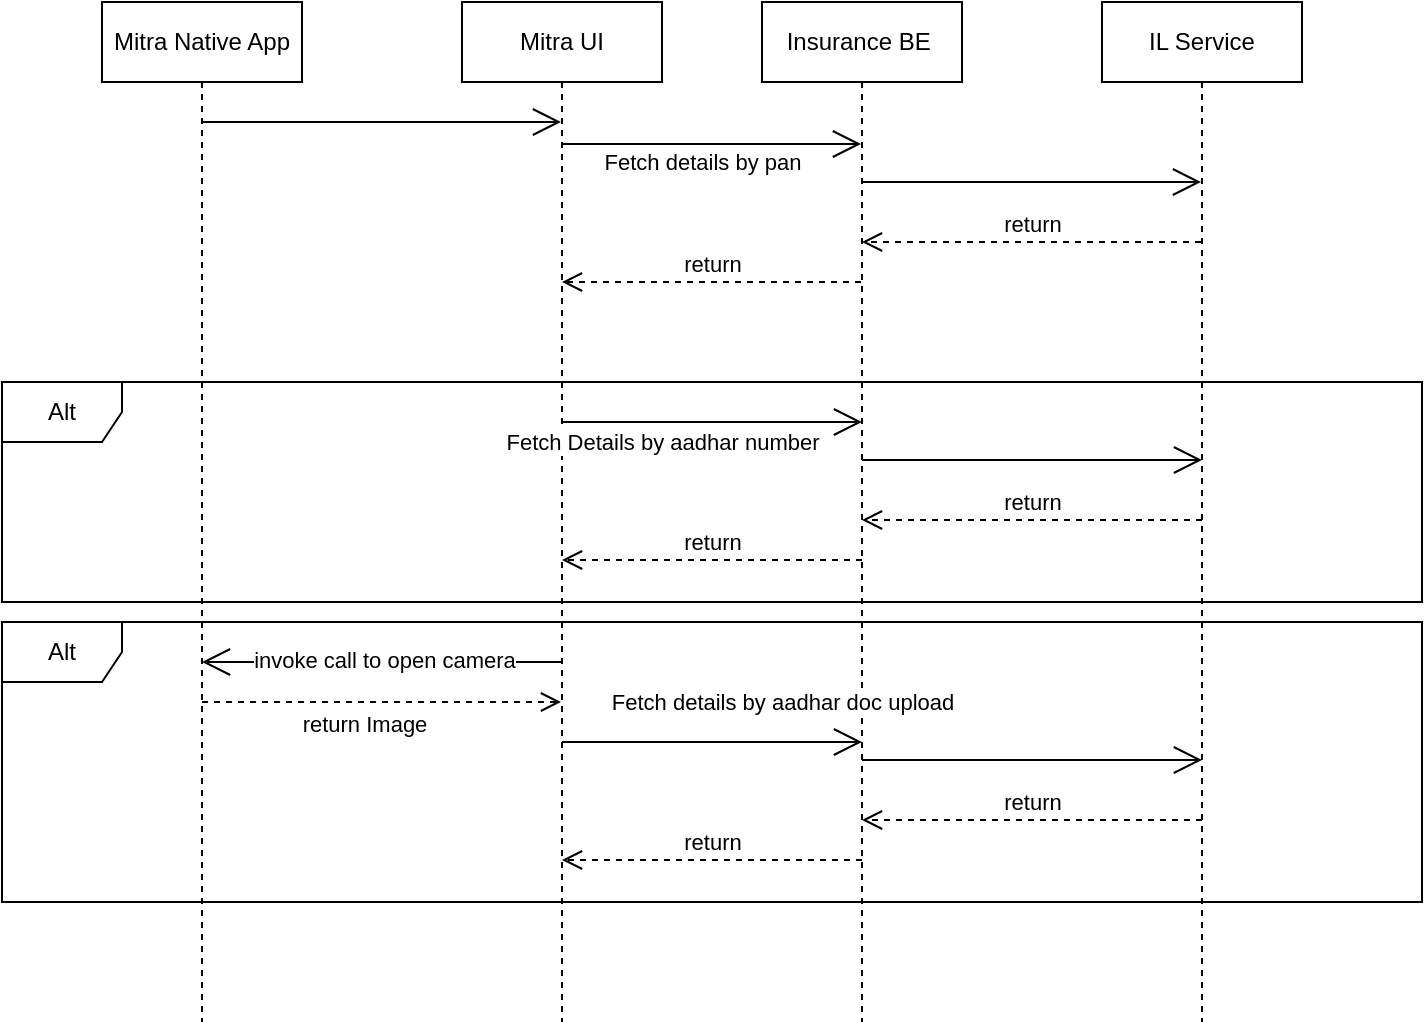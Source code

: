 <mxfile version="21.3.2" type="github">
  <diagram name="Page-1" id="nM72WajhEa3cOTkmUVcP">
    <mxGraphModel dx="1194" dy="648" grid="1" gridSize="10" guides="1" tooltips="1" connect="1" arrows="1" fold="1" page="1" pageScale="1" pageWidth="850" pageHeight="1100" math="0" shadow="0">
      <root>
        <mxCell id="0" />
        <mxCell id="1" parent="0" />
        <mxCell id="abmXcivrycV-v_4Pk3xf-1" value="Mitra Native App" style="shape=umlLifeline;perimeter=lifelinePerimeter;whiteSpace=wrap;html=1;container=1;dropTarget=0;collapsible=0;recursiveResize=0;outlineConnect=0;portConstraint=eastwest;newEdgeStyle={&quot;edgeStyle&quot;:&quot;elbowEdgeStyle&quot;,&quot;elbow&quot;:&quot;vertical&quot;,&quot;curved&quot;:0,&quot;rounded&quot;:0};" vertex="1" parent="1">
          <mxGeometry x="90" y="50" width="100" height="510" as="geometry" />
        </mxCell>
        <mxCell id="abmXcivrycV-v_4Pk3xf-2" value="Mitra UI" style="shape=umlLifeline;perimeter=lifelinePerimeter;whiteSpace=wrap;html=1;container=1;dropTarget=0;collapsible=0;recursiveResize=0;outlineConnect=0;portConstraint=eastwest;newEdgeStyle={&quot;edgeStyle&quot;:&quot;elbowEdgeStyle&quot;,&quot;elbow&quot;:&quot;vertical&quot;,&quot;curved&quot;:0,&quot;rounded&quot;:0};" vertex="1" parent="1">
          <mxGeometry x="270" y="50" width="100" height="510" as="geometry" />
        </mxCell>
        <mxCell id="abmXcivrycV-v_4Pk3xf-3" value="Insurance BE&amp;nbsp;" style="shape=umlLifeline;perimeter=lifelinePerimeter;whiteSpace=wrap;html=1;container=1;dropTarget=0;collapsible=0;recursiveResize=0;outlineConnect=0;portConstraint=eastwest;newEdgeStyle={&quot;edgeStyle&quot;:&quot;elbowEdgeStyle&quot;,&quot;elbow&quot;:&quot;vertical&quot;,&quot;curved&quot;:0,&quot;rounded&quot;:0};" vertex="1" parent="1">
          <mxGeometry x="420" y="50" width="100" height="510" as="geometry" />
        </mxCell>
        <mxCell id="abmXcivrycV-v_4Pk3xf-4" value="IL Service" style="shape=umlLifeline;perimeter=lifelinePerimeter;whiteSpace=wrap;html=1;container=1;dropTarget=0;collapsible=0;recursiveResize=0;outlineConnect=0;portConstraint=eastwest;newEdgeStyle={&quot;edgeStyle&quot;:&quot;elbowEdgeStyle&quot;,&quot;elbow&quot;:&quot;vertical&quot;,&quot;curved&quot;:0,&quot;rounded&quot;:0};" vertex="1" parent="1">
          <mxGeometry x="590" y="50" width="100" height="510" as="geometry" />
        </mxCell>
        <mxCell id="abmXcivrycV-v_4Pk3xf-5" value="" style="endArrow=open;endFill=1;endSize=12;html=1;rounded=0;" edge="1" parent="1" target="abmXcivrycV-v_4Pk3xf-3">
          <mxGeometry width="160" relative="1" as="geometry">
            <mxPoint x="320" y="121" as="sourcePoint" />
            <mxPoint x="500" y="340" as="targetPoint" />
          </mxGeometry>
        </mxCell>
        <mxCell id="abmXcivrycV-v_4Pk3xf-26" value="Fetch details by pan" style="edgeLabel;html=1;align=center;verticalAlign=middle;resizable=0;points=[];" vertex="1" connectable="0" parent="abmXcivrycV-v_4Pk3xf-5">
          <mxGeometry x="-0.411" y="-2" relative="1" as="geometry">
            <mxPoint x="26" y="7" as="offset" />
          </mxGeometry>
        </mxCell>
        <mxCell id="abmXcivrycV-v_4Pk3xf-6" value="" style="endArrow=open;endFill=1;endSize=12;html=1;rounded=0;" edge="1" parent="1" source="abmXcivrycV-v_4Pk3xf-1" target="abmXcivrycV-v_4Pk3xf-2">
          <mxGeometry width="160" relative="1" as="geometry">
            <mxPoint x="340" y="340" as="sourcePoint" />
            <mxPoint x="500" y="340" as="targetPoint" />
            <Array as="points">
              <mxPoint x="230" y="110" />
            </Array>
          </mxGeometry>
        </mxCell>
        <mxCell id="abmXcivrycV-v_4Pk3xf-7" value="" style="endArrow=open;endFill=1;endSize=12;html=1;rounded=0;" edge="1" parent="1" source="abmXcivrycV-v_4Pk3xf-3" target="abmXcivrycV-v_4Pk3xf-4">
          <mxGeometry width="160" relative="1" as="geometry">
            <mxPoint x="340" y="340" as="sourcePoint" />
            <mxPoint x="500" y="340" as="targetPoint" />
            <Array as="points">
              <mxPoint x="560" y="140" />
            </Array>
          </mxGeometry>
        </mxCell>
        <mxCell id="abmXcivrycV-v_4Pk3xf-9" value="return" style="html=1;verticalAlign=bottom;endArrow=open;dashed=1;endSize=8;edgeStyle=elbowEdgeStyle;elbow=vertical;curved=0;rounded=0;" edge="1" parent="1" source="abmXcivrycV-v_4Pk3xf-3" target="abmXcivrycV-v_4Pk3xf-2">
          <mxGeometry relative="1" as="geometry">
            <mxPoint x="460" y="340" as="sourcePoint" />
            <mxPoint x="380" y="340" as="targetPoint" />
            <Array as="points">
              <mxPoint x="400" y="190" />
            </Array>
          </mxGeometry>
        </mxCell>
        <mxCell id="abmXcivrycV-v_4Pk3xf-10" value="return" style="html=1;verticalAlign=bottom;endArrow=open;dashed=1;endSize=8;edgeStyle=elbowEdgeStyle;elbow=vertical;curved=0;rounded=0;" edge="1" parent="1" source="abmXcivrycV-v_4Pk3xf-4" target="abmXcivrycV-v_4Pk3xf-3">
          <mxGeometry relative="1" as="geometry">
            <mxPoint x="460" y="340" as="sourcePoint" />
            <mxPoint x="380" y="340" as="targetPoint" />
            <Array as="points">
              <mxPoint x="560" y="170" />
            </Array>
          </mxGeometry>
        </mxCell>
        <mxCell id="abmXcivrycV-v_4Pk3xf-11" value="Alt" style="shape=umlFrame;whiteSpace=wrap;html=1;pointerEvents=0;" vertex="1" parent="1">
          <mxGeometry x="40" y="240" width="710" height="110" as="geometry" />
        </mxCell>
        <mxCell id="abmXcivrycV-v_4Pk3xf-12" value="" style="endArrow=open;endFill=1;endSize=12;html=1;rounded=0;" edge="1" parent="1">
          <mxGeometry width="160" relative="1" as="geometry">
            <mxPoint x="320" y="260" as="sourcePoint" />
            <mxPoint x="470" y="260" as="targetPoint" />
          </mxGeometry>
        </mxCell>
        <mxCell id="abmXcivrycV-v_4Pk3xf-25" value="Fetch Details by aadhar number" style="edgeLabel;html=1;align=center;verticalAlign=middle;resizable=0;points=[];" vertex="1" connectable="0" parent="abmXcivrycV-v_4Pk3xf-12">
          <mxGeometry x="-0.307" relative="1" as="geometry">
            <mxPoint x="-2" y="10" as="offset" />
          </mxGeometry>
        </mxCell>
        <mxCell id="abmXcivrycV-v_4Pk3xf-13" value="" style="endArrow=open;endFill=1;endSize=12;html=1;rounded=0;" edge="1" parent="1">
          <mxGeometry width="160" relative="1" as="geometry">
            <mxPoint x="470" y="279" as="sourcePoint" />
            <mxPoint x="640" y="279" as="targetPoint" />
            <Array as="points">
              <mxPoint x="560" y="279" />
            </Array>
          </mxGeometry>
        </mxCell>
        <mxCell id="abmXcivrycV-v_4Pk3xf-14" value="return" style="html=1;verticalAlign=bottom;endArrow=open;dashed=1;endSize=8;edgeStyle=elbowEdgeStyle;elbow=vertical;curved=0;rounded=0;" edge="1" parent="1">
          <mxGeometry relative="1" as="geometry">
            <mxPoint x="470" y="329" as="sourcePoint" />
            <mxPoint x="320" y="329" as="targetPoint" />
            <Array as="points">
              <mxPoint x="400" y="329" />
            </Array>
          </mxGeometry>
        </mxCell>
        <mxCell id="abmXcivrycV-v_4Pk3xf-15" value="return" style="html=1;verticalAlign=bottom;endArrow=open;dashed=1;endSize=8;edgeStyle=elbowEdgeStyle;elbow=vertical;curved=0;rounded=0;" edge="1" parent="1">
          <mxGeometry relative="1" as="geometry">
            <mxPoint x="640" y="309" as="sourcePoint" />
            <mxPoint x="470" y="309" as="targetPoint" />
            <Array as="points">
              <mxPoint x="560" y="309" />
            </Array>
          </mxGeometry>
        </mxCell>
        <mxCell id="abmXcivrycV-v_4Pk3xf-16" value="Alt" style="shape=umlFrame;whiteSpace=wrap;html=1;pointerEvents=0;" vertex="1" parent="1">
          <mxGeometry x="40" y="360" width="710" height="140" as="geometry" />
        </mxCell>
        <mxCell id="abmXcivrycV-v_4Pk3xf-17" value="" style="endArrow=open;endFill=1;endSize=12;html=1;rounded=0;" edge="1" parent="1">
          <mxGeometry width="160" relative="1" as="geometry">
            <mxPoint x="320" y="420" as="sourcePoint" />
            <mxPoint x="470" y="420" as="targetPoint" />
          </mxGeometry>
        </mxCell>
        <mxCell id="abmXcivrycV-v_4Pk3xf-27" value="Fetch details by aadhar doc upload" style="edgeLabel;html=1;align=center;verticalAlign=middle;resizable=0;points=[];" vertex="1" connectable="0" parent="abmXcivrycV-v_4Pk3xf-17">
          <mxGeometry x="-0.36" y="1" relative="1" as="geometry">
            <mxPoint x="62" y="-19" as="offset" />
          </mxGeometry>
        </mxCell>
        <mxCell id="abmXcivrycV-v_4Pk3xf-18" value="" style="endArrow=open;endFill=1;endSize=12;html=1;rounded=0;" edge="1" parent="1">
          <mxGeometry width="160" relative="1" as="geometry">
            <mxPoint x="470" y="429" as="sourcePoint" />
            <mxPoint x="640" y="429" as="targetPoint" />
            <Array as="points">
              <mxPoint x="560" y="429" />
            </Array>
          </mxGeometry>
        </mxCell>
        <mxCell id="abmXcivrycV-v_4Pk3xf-19" value="return" style="html=1;verticalAlign=bottom;endArrow=open;dashed=1;endSize=8;edgeStyle=elbowEdgeStyle;elbow=vertical;curved=0;rounded=0;" edge="1" parent="1">
          <mxGeometry relative="1" as="geometry">
            <mxPoint x="470" y="479" as="sourcePoint" />
            <mxPoint x="320" y="479" as="targetPoint" />
            <Array as="points">
              <mxPoint x="400" y="479" />
            </Array>
          </mxGeometry>
        </mxCell>
        <mxCell id="abmXcivrycV-v_4Pk3xf-20" value="return" style="html=1;verticalAlign=bottom;endArrow=open;dashed=1;endSize=8;edgeStyle=elbowEdgeStyle;elbow=vertical;curved=0;rounded=0;" edge="1" parent="1">
          <mxGeometry relative="1" as="geometry">
            <mxPoint x="640" y="459" as="sourcePoint" />
            <mxPoint x="470" y="459" as="targetPoint" />
            <Array as="points">
              <mxPoint x="560" y="459" />
            </Array>
          </mxGeometry>
        </mxCell>
        <mxCell id="abmXcivrycV-v_4Pk3xf-21" value="" style="endArrow=open;endFill=1;endSize=12;html=1;rounded=0;" edge="1" parent="1" source="abmXcivrycV-v_4Pk3xf-2" target="abmXcivrycV-v_4Pk3xf-1">
          <mxGeometry width="160" relative="1" as="geometry">
            <mxPoint x="340" y="340" as="sourcePoint" />
            <mxPoint x="500" y="340" as="targetPoint" />
            <Array as="points">
              <mxPoint x="210" y="380" />
            </Array>
          </mxGeometry>
        </mxCell>
        <mxCell id="abmXcivrycV-v_4Pk3xf-24" value="invoke call to open camera" style="edgeLabel;html=1;align=center;verticalAlign=middle;resizable=0;points=[];" vertex="1" connectable="0" parent="abmXcivrycV-v_4Pk3xf-21">
          <mxGeometry x="0.483" y="-1" relative="1" as="geometry">
            <mxPoint x="44" as="offset" />
          </mxGeometry>
        </mxCell>
        <mxCell id="abmXcivrycV-v_4Pk3xf-22" value="return Image" style="html=1;verticalAlign=bottom;endArrow=open;dashed=1;endSize=8;edgeStyle=elbowEdgeStyle;elbow=vertical;curved=0;rounded=0;" edge="1" parent="1" source="abmXcivrycV-v_4Pk3xf-1" target="abmXcivrycV-v_4Pk3xf-2">
          <mxGeometry x="-0.106" y="-20" relative="1" as="geometry">
            <mxPoint x="460" y="340" as="sourcePoint" />
            <mxPoint x="380" y="340" as="targetPoint" />
            <Array as="points">
              <mxPoint x="200" y="400" />
            </Array>
            <mxPoint x="1" as="offset" />
          </mxGeometry>
        </mxCell>
      </root>
    </mxGraphModel>
  </diagram>
</mxfile>
